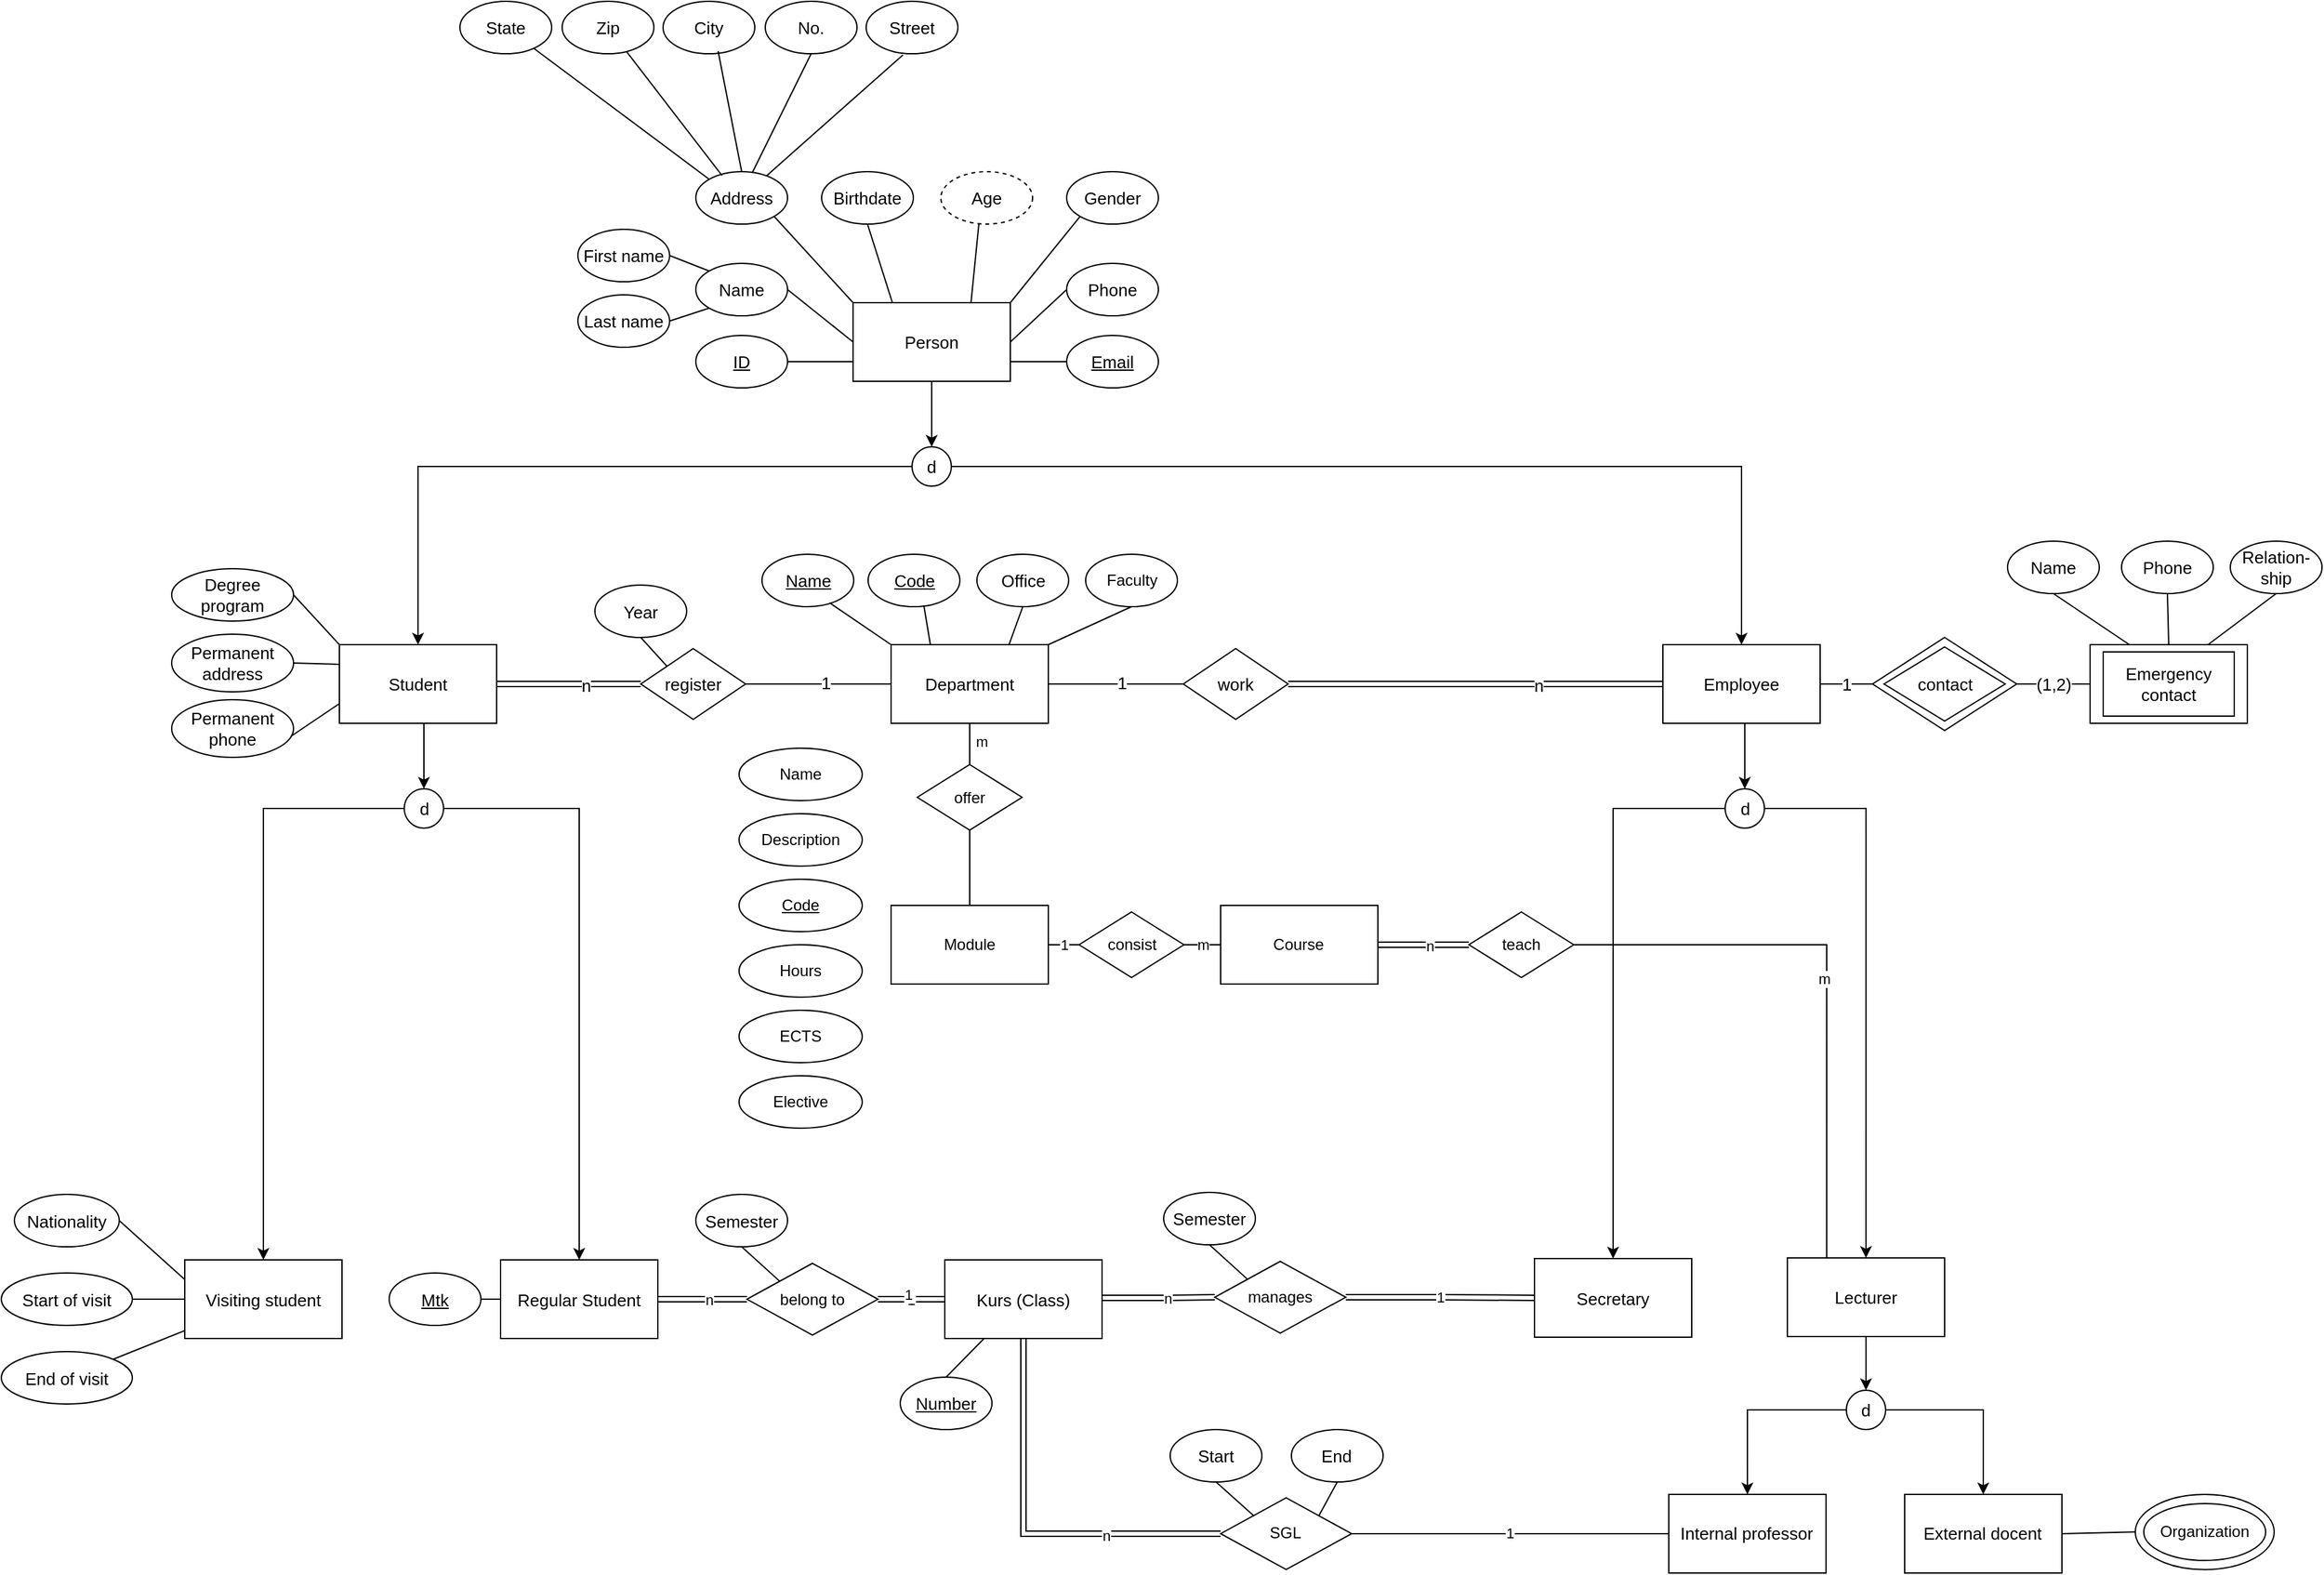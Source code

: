 <mxfile version="24.8.3">
  <diagram id="R2lEEEUBdFMjLlhIrx00" name="Page-1">
    <mxGraphModel dx="2358" dy="1926" grid="1" gridSize="10" guides="1" tooltips="1" connect="1" arrows="1" fold="1" page="1" pageScale="1" pageWidth="850" pageHeight="1100" math="0" shadow="0" extFonts="Permanent Marker^https://fonts.googleapis.com/css?family=Permanent+Marker">
      <root>
        <mxCell id="0" />
        <mxCell id="1" parent="0" />
        <mxCell id="jjBXs-sCvuQNykeA3na--121" value="n" style="edgeStyle=orthogonalEdgeStyle;shape=link;rounded=0;orthogonalLoop=1;jettySize=auto;html=1;exitX=1;exitY=0.5;exitDx=0;exitDy=0;entryX=0;entryY=0.5;entryDx=0;entryDy=0;" edge="1" parent="1" source="E9s0W05PRkl6Z1t8F-qR-1" target="jjBXs-sCvuQNykeA3na--115">
          <mxGeometry x="0.147" relative="1" as="geometry">
            <Array as="points">
              <mxPoint x="130" y="421" />
              <mxPoint x="130" y="421" />
            </Array>
            <mxPoint as="offset" />
          </mxGeometry>
        </mxCell>
        <mxCell id="E9s0W05PRkl6Z1t8F-qR-1" value="Regular Student" style="rounded=0;whiteSpace=wrap;html=1;fontSize=13;" parent="1" vertex="1">
          <mxGeometry x="-19" y="390.5" width="120" height="60" as="geometry" />
        </mxCell>
        <mxCell id="jjBXs-sCvuQNykeA3na--36" style="edgeStyle=none;rounded=0;orthogonalLoop=1;jettySize=auto;html=1;exitX=0.5;exitY=1;exitDx=0;exitDy=0;entryX=0.5;entryY=0;entryDx=0;entryDy=0;fontSize=13;" edge="1" parent="1" source="E9s0W05PRkl6Z1t8F-qR-2" target="jjBXs-sCvuQNykeA3na--35">
          <mxGeometry relative="1" as="geometry" />
        </mxCell>
        <mxCell id="E9s0W05PRkl6Z1t8F-qR-2" value="Person" style="rounded=0;whiteSpace=wrap;html=1;fontSize=13;" parent="1" vertex="1">
          <mxGeometry x="250" y="-340" width="120" height="60" as="geometry" />
        </mxCell>
        <mxCell id="E9s0W05PRkl6Z1t8F-qR-3" value="Name" style="ellipse;whiteSpace=wrap;html=1;fontSize=13;" parent="1" vertex="1">
          <mxGeometry x="130" y="-370" width="70" height="40" as="geometry" />
        </mxCell>
        <mxCell id="E9s0W05PRkl6Z1t8F-qR-4" value="&lt;u&gt;Number&lt;/u&gt;" style="ellipse;whiteSpace=wrap;html=1;fontSize=13;" parent="1" vertex="1">
          <mxGeometry x="286" y="480" width="70" height="40" as="geometry" />
        </mxCell>
        <mxCell id="E9s0W05PRkl6Z1t8F-qR-5" value="&lt;u style=&quot;font-size: 13px;&quot;&gt;Mtk&lt;/u&gt;" style="ellipse;whiteSpace=wrap;html=1;fontSize=13;" parent="1" vertex="1">
          <mxGeometry x="-104" y="400.5" width="70" height="40" as="geometry" />
        </mxCell>
        <mxCell id="E9s0W05PRkl6Z1t8F-qR-6" value="&lt;u style=&quot;font-size: 13px;&quot;&gt;ID&lt;/u&gt;" style="ellipse;whiteSpace=wrap;html=1;fontSize=13;" parent="1" vertex="1">
          <mxGeometry x="130" y="-315" width="70" height="40" as="geometry" />
        </mxCell>
        <mxCell id="E9s0W05PRkl6Z1t8F-qR-7" value="&lt;u style=&quot;font-size: 13px;&quot;&gt;Email&lt;/u&gt;" style="ellipse;whiteSpace=wrap;html=1;fontSize=13;" parent="1" vertex="1">
          <mxGeometry x="413" y="-315" width="70" height="40" as="geometry" />
        </mxCell>
        <mxCell id="E9s0W05PRkl6Z1t8F-qR-8" value="Address" style="ellipse;whiteSpace=wrap;html=1;fontSize=13;" parent="1" vertex="1">
          <mxGeometry x="130" y="-440" width="70" height="40" as="geometry" />
        </mxCell>
        <mxCell id="E9s0W05PRkl6Z1t8F-qR-9" value="Phone" style="ellipse;whiteSpace=wrap;html=1;fontSize=13;" parent="1" vertex="1">
          <mxGeometry x="413" y="-370" width="70" height="40" as="geometry" />
        </mxCell>
        <mxCell id="E9s0W05PRkl6Z1t8F-qR-10" value="Permanent address" style="ellipse;whiteSpace=wrap;html=1;fontSize=13;flipV=1;" parent="1" vertex="1">
          <mxGeometry x="-270" y="-87" width="93" height="44" as="geometry" />
        </mxCell>
        <mxCell id="E9s0W05PRkl6Z1t8F-qR-11" value="Permanent phone" style="ellipse;whiteSpace=wrap;html=1;fontSize=13;flipV=1;" parent="1" vertex="1">
          <mxGeometry x="-270" y="-37" width="93" height="44" as="geometry" />
        </mxCell>
        <mxCell id="E9s0W05PRkl6Z1t8F-qR-12" value="First name" style="ellipse;whiteSpace=wrap;html=1;fontSize=13;" parent="1" vertex="1">
          <mxGeometry x="40" y="-396" width="70" height="40" as="geometry" />
        </mxCell>
        <mxCell id="E9s0W05PRkl6Z1t8F-qR-13" value="Last name" style="ellipse;whiteSpace=wrap;html=1;fontSize=13;" parent="1" vertex="1">
          <mxGeometry x="40" y="-346" width="70" height="40" as="geometry" />
        </mxCell>
        <mxCell id="E9s0W05PRkl6Z1t8F-qR-16" value="Birthdate" style="ellipse;whiteSpace=wrap;html=1;fontSize=13;" parent="1" vertex="1">
          <mxGeometry x="226" y="-440" width="70" height="40" as="geometry" />
        </mxCell>
        <mxCell id="E9s0W05PRkl6Z1t8F-qR-17" value="Age" style="ellipse;whiteSpace=wrap;html=1;dashed=1;fontSize=13;" parent="1" vertex="1">
          <mxGeometry x="317" y="-440" width="70" height="40" as="geometry" />
        </mxCell>
        <mxCell id="E9s0W05PRkl6Z1t8F-qR-18" value="" style="endArrow=none;html=1;rounded=0;entryX=0.5;entryY=1;entryDx=0;entryDy=0;exitX=0.25;exitY=0;exitDx=0;exitDy=0;fontSize=13;" parent="1" source="E9s0W05PRkl6Z1t8F-qR-2" target="E9s0W05PRkl6Z1t8F-qR-16" edge="1">
          <mxGeometry width="50" height="50" relative="1" as="geometry">
            <mxPoint x="120" y="-310" as="sourcePoint" />
            <mxPoint x="160" y="-326" as="targetPoint" />
          </mxGeometry>
        </mxCell>
        <mxCell id="E9s0W05PRkl6Z1t8F-qR-19" value="" style="endArrow=none;html=1;rounded=0;entryX=0.414;entryY=1;entryDx=0;entryDy=0;exitX=0.75;exitY=0;exitDx=0;exitDy=0;entryPerimeter=0;fontSize=13;" parent="1" source="E9s0W05PRkl6Z1t8F-qR-2" target="E9s0W05PRkl6Z1t8F-qR-17" edge="1">
          <mxGeometry width="50" height="50" relative="1" as="geometry">
            <mxPoint x="130" y="-300" as="sourcePoint" />
            <mxPoint x="170" y="-316" as="targetPoint" />
          </mxGeometry>
        </mxCell>
        <mxCell id="E9s0W05PRkl6Z1t8F-qR-20" value="Gender" style="ellipse;whiteSpace=wrap;html=1;fontSize=13;" parent="1" vertex="1">
          <mxGeometry x="413" y="-440" width="70" height="40" as="geometry" />
        </mxCell>
        <mxCell id="E9s0W05PRkl6Z1t8F-qR-21" value="Year" style="ellipse;whiteSpace=wrap;html=1;fontSize=13;" parent="1" vertex="1">
          <mxGeometry x="53" y="-124.5" width="70" height="40" as="geometry" />
        </mxCell>
        <mxCell id="jjBXs-sCvuQNykeA3na--123" value="" style="edgeStyle=orthogonalEdgeStyle;shape=link;rounded=0;orthogonalLoop=1;jettySize=auto;html=1;" edge="1" parent="1" source="E9s0W05PRkl6Z1t8F-qR-22" target="jjBXs-sCvuQNykeA3na--115">
          <mxGeometry relative="1" as="geometry" />
        </mxCell>
        <mxCell id="jjBXs-sCvuQNykeA3na--145" style="edgeStyle=orthogonalEdgeStyle;shape=link;rounded=0;orthogonalLoop=1;jettySize=auto;html=1;exitX=0.5;exitY=1;exitDx=0;exitDy=0;entryX=0;entryY=0.5;entryDx=0;entryDy=0;" edge="1" parent="1" source="E9s0W05PRkl6Z1t8F-qR-22" target="jjBXs-sCvuQNykeA3na--144">
          <mxGeometry relative="1" as="geometry" />
        </mxCell>
        <mxCell id="jjBXs-sCvuQNykeA3na--149" value="n" style="edgeLabel;html=1;align=center;verticalAlign=middle;resizable=0;points=[];" vertex="1" connectable="0" parent="jjBXs-sCvuQNykeA3na--145">
          <mxGeometry x="0.411" y="-1" relative="1" as="geometry">
            <mxPoint as="offset" />
          </mxGeometry>
        </mxCell>
        <mxCell id="E9s0W05PRkl6Z1t8F-qR-22" value="Kurs (Class)" style="rounded=0;whiteSpace=wrap;html=1;fontSize=13;" parent="1" vertex="1">
          <mxGeometry x="320" y="390.51" width="120" height="60" as="geometry" />
        </mxCell>
        <mxCell id="jjBXs-sCvuQNykeA3na--1" value="Department" style="rounded=0;whiteSpace=wrap;html=1;fontSize=13;" vertex="1" parent="1">
          <mxGeometry x="279" y="-79" width="120" height="60" as="geometry" />
        </mxCell>
        <mxCell id="jjBXs-sCvuQNykeA3na--4" value="" style="endArrow=none;html=1;rounded=0;entryX=0.5;entryY=0;entryDx=0;entryDy=0;exitX=0.25;exitY=1;exitDx=0;exitDy=0;fontSize=13;" edge="1" parent="1" source="E9s0W05PRkl6Z1t8F-qR-22" target="E9s0W05PRkl6Z1t8F-qR-4">
          <mxGeometry width="50" height="50" relative="1" as="geometry">
            <mxPoint x="-187" y="740" as="sourcePoint" />
            <mxPoint x="-137" y="690" as="targetPoint" />
          </mxGeometry>
        </mxCell>
        <mxCell id="jjBXs-sCvuQNykeA3na--5" value="Secretary" style="rounded=0;whiteSpace=wrap;html=1;fontSize=13;" vertex="1" parent="1">
          <mxGeometry x="770" y="389.5" width="120" height="60" as="geometry" />
        </mxCell>
        <mxCell id="jjBXs-sCvuQNykeA3na--11" value="" style="endArrow=none;html=1;rounded=0;exitX=1;exitY=1;exitDx=0;exitDy=0;fontSize=13;" edge="1" parent="1" source="E9s0W05PRkl6Z1t8F-qR-8">
          <mxGeometry width="50" height="50" relative="1" as="geometry">
            <mxPoint x="240" y="-370" as="sourcePoint" />
            <mxPoint x="250" y="-340" as="targetPoint" />
          </mxGeometry>
        </mxCell>
        <mxCell id="jjBXs-sCvuQNykeA3na--13" value="" style="endArrow=none;html=1;rounded=0;exitX=1;exitY=0.5;exitDx=0;exitDy=0;entryX=0;entryY=0.5;entryDx=0;entryDy=0;fontSize=13;" edge="1" parent="1" source="E9s0W05PRkl6Z1t8F-qR-5" target="E9s0W05PRkl6Z1t8F-qR-1">
          <mxGeometry width="50" height="50" relative="1" as="geometry">
            <mxPoint x="-176" y="400" as="sourcePoint" />
            <mxPoint x="-126" y="350" as="targetPoint" />
          </mxGeometry>
        </mxCell>
        <mxCell id="jjBXs-sCvuQNykeA3na--14" value="" style="endArrow=none;html=1;rounded=0;exitX=1;exitY=0.5;exitDx=0;exitDy=0;entryX=0;entryY=0.25;entryDx=0;entryDy=0;fontSize=13;" edge="1" parent="1" source="E9s0W05PRkl6Z1t8F-qR-10" target="jjBXs-sCvuQNykeA3na--43">
          <mxGeometry width="50" height="50" relative="1" as="geometry">
            <mxPoint x="-344" y="-116.5" as="sourcePoint" />
            <mxPoint x="-117" y="-76.5" as="targetPoint" />
          </mxGeometry>
        </mxCell>
        <mxCell id="jjBXs-sCvuQNykeA3na--16" value="Street" style="ellipse;whiteSpace=wrap;html=1;fontSize=13;" vertex="1" parent="1">
          <mxGeometry x="260" y="-570" width="70" height="40" as="geometry" />
        </mxCell>
        <mxCell id="jjBXs-sCvuQNykeA3na--17" value="No." style="ellipse;whiteSpace=wrap;html=1;fontSize=13;" vertex="1" parent="1">
          <mxGeometry x="183" y="-570" width="70" height="40" as="geometry" />
        </mxCell>
        <mxCell id="jjBXs-sCvuQNykeA3na--18" value="City" style="ellipse;whiteSpace=wrap;html=1;fontSize=13;" vertex="1" parent="1">
          <mxGeometry x="105" y="-570" width="70" height="40" as="geometry" />
        </mxCell>
        <mxCell id="jjBXs-sCvuQNykeA3na--19" value="Zip" style="ellipse;whiteSpace=wrap;html=1;fontSize=13;" vertex="1" parent="1">
          <mxGeometry x="28" y="-570" width="70" height="40" as="geometry" />
        </mxCell>
        <mxCell id="jjBXs-sCvuQNykeA3na--20" value="State" style="ellipse;whiteSpace=wrap;html=1;fontSize=13;" vertex="1" parent="1">
          <mxGeometry x="-50" y="-570" width="70" height="40" as="geometry" />
        </mxCell>
        <mxCell id="jjBXs-sCvuQNykeA3na--21" value="" style="endArrow=none;html=1;rounded=0;entryX=0.4;entryY=1.025;entryDx=0;entryDy=0;entryPerimeter=0;fontSize=13;" edge="1" parent="1" source="E9s0W05PRkl6Z1t8F-qR-8" target="jjBXs-sCvuQNykeA3na--16">
          <mxGeometry width="50" height="50" relative="1" as="geometry">
            <mxPoint x="250" y="-30" as="sourcePoint" />
            <mxPoint x="300" y="-80" as="targetPoint" />
          </mxGeometry>
        </mxCell>
        <mxCell id="jjBXs-sCvuQNykeA3na--22" value="" style="endArrow=none;html=1;rounded=0;entryX=0.5;entryY=1;entryDx=0;entryDy=0;exitX=0.614;exitY=0.025;exitDx=0;exitDy=0;exitPerimeter=0;fontSize=13;" edge="1" parent="1" source="E9s0W05PRkl6Z1t8F-qR-8" target="jjBXs-sCvuQNykeA3na--17">
          <mxGeometry width="50" height="50" relative="1" as="geometry">
            <mxPoint x="150" y="-240" as="sourcePoint" />
            <mxPoint x="120" y="-240" as="targetPoint" />
          </mxGeometry>
        </mxCell>
        <mxCell id="jjBXs-sCvuQNykeA3na--23" value="" style="endArrow=none;html=1;rounded=0;exitX=0.6;exitY=0.95;exitDx=0;exitDy=0;entryX=0.5;entryY=0;entryDx=0;entryDy=0;exitPerimeter=0;fontSize=13;" edge="1" parent="1" source="jjBXs-sCvuQNykeA3na--18" target="E9s0W05PRkl6Z1t8F-qR-8">
          <mxGeometry width="50" height="50" relative="1" as="geometry">
            <mxPoint x="250" y="-30" as="sourcePoint" />
            <mxPoint x="300" y="-80" as="targetPoint" />
          </mxGeometry>
        </mxCell>
        <mxCell id="jjBXs-sCvuQNykeA3na--24" value="" style="endArrow=none;html=1;rounded=0;entryX=0.286;entryY=0.075;entryDx=0;entryDy=0;entryPerimeter=0;fontSize=13;" edge="1" parent="1" source="jjBXs-sCvuQNykeA3na--19" target="E9s0W05PRkl6Z1t8F-qR-8">
          <mxGeometry width="50" height="50" relative="1" as="geometry">
            <mxPoint x="250" y="-30" as="sourcePoint" />
            <mxPoint x="300" y="-80" as="targetPoint" />
          </mxGeometry>
        </mxCell>
        <mxCell id="jjBXs-sCvuQNykeA3na--25" value="" style="endArrow=none;html=1;rounded=0;entryX=0;entryY=0;entryDx=0;entryDy=0;fontSize=13;" edge="1" parent="1" source="jjBXs-sCvuQNykeA3na--20" target="E9s0W05PRkl6Z1t8F-qR-8">
          <mxGeometry width="50" height="50" relative="1" as="geometry">
            <mxPoint x="250" y="-30" as="sourcePoint" />
            <mxPoint x="300" y="-80" as="targetPoint" />
          </mxGeometry>
        </mxCell>
        <mxCell id="jjBXs-sCvuQNykeA3na--27" value="" style="endArrow=none;html=1;rounded=0;entryX=0;entryY=1;entryDx=0;entryDy=0;exitX=1;exitY=0;exitDx=0;exitDy=0;fontSize=13;" edge="1" parent="1" source="E9s0W05PRkl6Z1t8F-qR-2" target="E9s0W05PRkl6Z1t8F-qR-20">
          <mxGeometry width="50" height="50" relative="1" as="geometry">
            <mxPoint x="250" y="-230" as="sourcePoint" />
            <mxPoint x="300" y="-280" as="targetPoint" />
          </mxGeometry>
        </mxCell>
        <mxCell id="jjBXs-sCvuQNykeA3na--30" value="Visiting student" style="rounded=0;whiteSpace=wrap;html=1;fontSize=13;" vertex="1" parent="1">
          <mxGeometry x="-260" y="390.5" width="120" height="60" as="geometry" />
        </mxCell>
        <mxCell id="jjBXs-sCvuQNykeA3na--31" value="Nationality" style="ellipse;whiteSpace=wrap;html=1;fontSize=13;flipV=1;" vertex="1" parent="1">
          <mxGeometry x="-390" y="340.5" width="80" height="40" as="geometry" />
        </mxCell>
        <mxCell id="jjBXs-sCvuQNykeA3na--32" value="Start of visit" style="ellipse;whiteSpace=wrap;html=1;fontSize=13;flipV=1;" vertex="1" parent="1">
          <mxGeometry x="-400" y="400.5" width="100" height="40" as="geometry" />
        </mxCell>
        <mxCell id="jjBXs-sCvuQNykeA3na--33" value="End of visit" style="ellipse;whiteSpace=wrap;html=1;fontSize=13;flipV=1;" vertex="1" parent="1">
          <mxGeometry x="-400" y="460.5" width="100" height="40" as="geometry" />
        </mxCell>
        <mxCell id="jjBXs-sCvuQNykeA3na--34" style="edgeStyle=none;rounded=0;orthogonalLoop=1;jettySize=auto;html=1;exitX=1;exitY=0;exitDx=0;exitDy=0;fontSize=13;" edge="1" parent="1">
          <mxGeometry relative="1" as="geometry">
            <mxPoint x="472.749" y="-394.142" as="sourcePoint" />
            <mxPoint x="472.492" y="-394.287" as="targetPoint" />
          </mxGeometry>
        </mxCell>
        <mxCell id="jjBXs-sCvuQNykeA3na--52" style="edgeStyle=orthogonalEdgeStyle;rounded=0;orthogonalLoop=1;jettySize=auto;html=1;exitX=0;exitY=0.5;exitDx=0;exitDy=0;entryX=0.5;entryY=0;entryDx=0;entryDy=0;fontSize=13;" edge="1" parent="1" source="jjBXs-sCvuQNykeA3na--35" target="jjBXs-sCvuQNykeA3na--43">
          <mxGeometry relative="1" as="geometry" />
        </mxCell>
        <mxCell id="jjBXs-sCvuQNykeA3na--53" style="edgeStyle=orthogonalEdgeStyle;rounded=0;orthogonalLoop=1;jettySize=auto;html=1;exitX=1;exitY=0.5;exitDx=0;exitDy=0;entryX=0.5;entryY=0;entryDx=0;entryDy=0;fontSize=13;" edge="1" parent="1" source="jjBXs-sCvuQNykeA3na--35" target="jjBXs-sCvuQNykeA3na--44">
          <mxGeometry relative="1" as="geometry" />
        </mxCell>
        <mxCell id="jjBXs-sCvuQNykeA3na--35" value="d" style="ellipse;whiteSpace=wrap;html=1;aspect=fixed;fontSize=13;" vertex="1" parent="1">
          <mxGeometry x="295" y="-230" width="30" height="30" as="geometry" />
        </mxCell>
        <mxCell id="jjBXs-sCvuQNykeA3na--38" value="" style="endArrow=none;html=1;rounded=0;entryX=1;entryY=0.5;entryDx=0;entryDy=0;exitX=0;exitY=0.25;exitDx=0;exitDy=0;fontSize=13;" edge="1" parent="1" source="jjBXs-sCvuQNykeA3na--30" target="jjBXs-sCvuQNykeA3na--31">
          <mxGeometry width="50" height="50" relative="1" as="geometry">
            <mxPoint x="-250" y="410" as="sourcePoint" />
            <mxPoint x="120" y="520" as="targetPoint" />
          </mxGeometry>
        </mxCell>
        <mxCell id="jjBXs-sCvuQNykeA3na--40" value="" style="endArrow=none;html=1;rounded=0;fontSize=13;" edge="1" parent="1" source="jjBXs-sCvuQNykeA3na--33" target="jjBXs-sCvuQNykeA3na--30">
          <mxGeometry width="50" height="50" relative="1" as="geometry">
            <mxPoint x="70" y="570" as="sourcePoint" />
            <mxPoint x="120" y="520" as="targetPoint" />
          </mxGeometry>
        </mxCell>
        <mxCell id="jjBXs-sCvuQNykeA3na--41" value="Lecturer" style="rounded=0;whiteSpace=wrap;html=1;fontSize=13;" vertex="1" parent="1">
          <mxGeometry x="962.99" y="389.01" width="120" height="60" as="geometry" />
        </mxCell>
        <mxCell id="jjBXs-sCvuQNykeA3na--43" value="Student" style="rounded=0;whiteSpace=wrap;html=1;fontSize=13;" vertex="1" parent="1">
          <mxGeometry x="-142" y="-79" width="120" height="60" as="geometry" />
        </mxCell>
        <mxCell id="jjBXs-sCvuQNykeA3na--44" value="Employee" style="rounded=0;whiteSpace=wrap;html=1;fontSize=13;" vertex="1" parent="1">
          <mxGeometry x="868" y="-79" width="120" height="60" as="geometry" />
        </mxCell>
        <mxCell id="jjBXs-sCvuQNykeA3na--49" value="" style="endArrow=none;html=1;rounded=0;entryX=0;entryY=0;entryDx=0;entryDy=0;exitX=1;exitY=0.5;exitDx=0;exitDy=0;fontSize=13;" edge="1" parent="1" source="E9s0W05PRkl6Z1t8F-qR-12" target="E9s0W05PRkl6Z1t8F-qR-3">
          <mxGeometry width="50" height="50" relative="1" as="geometry">
            <mxPoint x="230" y="-130" as="sourcePoint" />
            <mxPoint x="280" y="-180" as="targetPoint" />
          </mxGeometry>
        </mxCell>
        <mxCell id="jjBXs-sCvuQNykeA3na--50" value="" style="endArrow=none;html=1;rounded=0;entryX=0;entryY=1;entryDx=0;entryDy=0;exitX=1;exitY=0.5;exitDx=0;exitDy=0;fontSize=13;" edge="1" parent="1" source="E9s0W05PRkl6Z1t8F-qR-13" target="E9s0W05PRkl6Z1t8F-qR-3">
          <mxGeometry width="50" height="50" relative="1" as="geometry">
            <mxPoint x="230" y="-130" as="sourcePoint" />
            <mxPoint x="280" y="-180" as="targetPoint" />
          </mxGeometry>
        </mxCell>
        <mxCell id="jjBXs-sCvuQNykeA3na--51" value="" style="endArrow=none;html=1;rounded=0;entryX=0;entryY=0.75;entryDx=0;entryDy=0;exitX=1;exitY=0.5;exitDx=0;exitDy=0;fontSize=13;" edge="1" parent="1" source="E9s0W05PRkl6Z1t8F-qR-6" target="E9s0W05PRkl6Z1t8F-qR-2">
          <mxGeometry width="50" height="50" relative="1" as="geometry">
            <mxPoint x="230" y="-130" as="sourcePoint" />
            <mxPoint x="280" y="-180" as="targetPoint" />
          </mxGeometry>
        </mxCell>
        <mxCell id="jjBXs-sCvuQNykeA3na--56" value="" style="group;fontSize=13;" vertex="1" connectable="0" parent="1">
          <mxGeometry x="1194" y="-79" width="120" height="60" as="geometry" />
        </mxCell>
        <mxCell id="jjBXs-sCvuQNykeA3na--55" value="" style="rounded=0;whiteSpace=wrap;html=1;fontSize=13;" vertex="1" parent="jjBXs-sCvuQNykeA3na--56">
          <mxGeometry width="120" height="60" as="geometry" />
        </mxCell>
        <mxCell id="jjBXs-sCvuQNykeA3na--54" value="Emergency contact" style="rounded=0;whiteSpace=wrap;html=1;shadow=0;perimeterSpacing=15;strokeWidth=1;fontSize=13;" vertex="1" parent="jjBXs-sCvuQNykeA3na--56">
          <mxGeometry x="10" y="5.5" width="100" height="49" as="geometry" />
        </mxCell>
        <mxCell id="jjBXs-sCvuQNykeA3na--60" value="" style="group;fontSize=13;" vertex="1" connectable="0" parent="1">
          <mxGeometry x="1028" y="-84.5" width="110" height="71" as="geometry" />
        </mxCell>
        <mxCell id="jjBXs-sCvuQNykeA3na--57" value="" style="rhombus;whiteSpace=wrap;html=1;fontSize=13;" vertex="1" parent="jjBXs-sCvuQNykeA3na--60">
          <mxGeometry width="110" height="71" as="geometry" />
        </mxCell>
        <mxCell id="jjBXs-sCvuQNykeA3na--58" value="contact" style="rhombus;whiteSpace=wrap;html=1;fontSize=13;" vertex="1" parent="jjBXs-sCvuQNykeA3na--60">
          <mxGeometry x="8.75" y="7.25" width="92.5" height="56.5" as="geometry" />
        </mxCell>
        <mxCell id="jjBXs-sCvuQNykeA3na--61" value="1" style="endArrow=none;html=1;rounded=0;entryX=1;entryY=0.5;entryDx=0;entryDy=0;exitX=0;exitY=0.5;exitDx=0;exitDy=0;fontSize=13;" edge="1" parent="1" source="jjBXs-sCvuQNykeA3na--57" target="jjBXs-sCvuQNykeA3na--44">
          <mxGeometry width="50" height="50" relative="1" as="geometry">
            <mxPoint x="698" y="202" as="sourcePoint" />
            <mxPoint x="748" y="152" as="targetPoint" />
            <Array as="points" />
          </mxGeometry>
        </mxCell>
        <mxCell id="jjBXs-sCvuQNykeA3na--63" value="(1,2)" style="endArrow=none;html=1;rounded=0;entryX=0;entryY=0.5;entryDx=0;entryDy=0;fontSize=13;exitX=1;exitY=0.5;exitDx=0;exitDy=0;" edge="1" parent="1" source="jjBXs-sCvuQNykeA3na--57" target="jjBXs-sCvuQNykeA3na--55">
          <mxGeometry width="50" height="50" relative="1" as="geometry">
            <mxPoint x="1158" y="-48" as="sourcePoint" />
            <mxPoint x="764" y="152" as="targetPoint" />
            <Array as="points" />
            <mxPoint as="offset" />
          </mxGeometry>
        </mxCell>
        <mxCell id="jjBXs-sCvuQNykeA3na--64" value="" style="endArrow=none;html=1;rounded=0;entryX=0;entryY=0.5;entryDx=0;entryDy=0;exitX=1;exitY=0.75;exitDx=0;exitDy=0;fontSize=13;" edge="1" parent="1" source="E9s0W05PRkl6Z1t8F-qR-2" target="E9s0W05PRkl6Z1t8F-qR-7">
          <mxGeometry width="50" height="50" relative="1" as="geometry">
            <mxPoint x="340" y="-60" as="sourcePoint" />
            <mxPoint x="390" y="-110" as="targetPoint" />
          </mxGeometry>
        </mxCell>
        <mxCell id="jjBXs-sCvuQNykeA3na--66" value="" style="endArrow=none;html=1;rounded=0;entryX=0;entryY=0.5;entryDx=0;entryDy=0;exitX=1;exitY=0.5;exitDx=0;exitDy=0;fontSize=13;" edge="1" parent="1" source="E9s0W05PRkl6Z1t8F-qR-2" target="E9s0W05PRkl6Z1t8F-qR-9">
          <mxGeometry width="50" height="50" relative="1" as="geometry">
            <mxPoint x="340" y="-60" as="sourcePoint" />
            <mxPoint x="390" y="-110" as="targetPoint" />
          </mxGeometry>
        </mxCell>
        <mxCell id="jjBXs-sCvuQNykeA3na--67" value="" style="endArrow=none;html=1;rounded=0;entryX=1;entryY=0.5;entryDx=0;entryDy=0;exitX=0;exitY=0.5;exitDx=0;exitDy=0;fontSize=13;" edge="1" parent="1" source="E9s0W05PRkl6Z1t8F-qR-2" target="E9s0W05PRkl6Z1t8F-qR-3">
          <mxGeometry width="50" height="50" relative="1" as="geometry">
            <mxPoint x="340" y="-60" as="sourcePoint" />
            <mxPoint x="390" y="-110" as="targetPoint" />
          </mxGeometry>
        </mxCell>
        <mxCell id="jjBXs-sCvuQNykeA3na--68" value="Name" style="ellipse;whiteSpace=wrap;html=1;fontSize=13;" vertex="1" parent="1">
          <mxGeometry x="1131" y="-158" width="70" height="40" as="geometry" />
        </mxCell>
        <mxCell id="jjBXs-sCvuQNykeA3na--69" value="Phone" style="ellipse;whiteSpace=wrap;html=1;fontSize=13;" vertex="1" parent="1">
          <mxGeometry x="1218" y="-158" width="70" height="40" as="geometry" />
        </mxCell>
        <mxCell id="jjBXs-sCvuQNykeA3na--70" value="Relation-ship" style="ellipse;whiteSpace=wrap;html=1;fontSize=13;" vertex="1" parent="1">
          <mxGeometry x="1301" y="-158" width="70" height="40" as="geometry" />
        </mxCell>
        <mxCell id="jjBXs-sCvuQNykeA3na--71" value="" style="endArrow=none;html=1;rounded=0;entryX=0.5;entryY=1;entryDx=0;entryDy=0;exitX=0.25;exitY=0;exitDx=0;exitDy=0;fontSize=13;" edge="1" parent="1" source="jjBXs-sCvuQNykeA3na--55" target="jjBXs-sCvuQNykeA3na--68">
          <mxGeometry width="50" height="50" relative="1" as="geometry">
            <mxPoint x="854" y="52" as="sourcePoint" />
            <mxPoint x="904" y="2" as="targetPoint" />
          </mxGeometry>
        </mxCell>
        <mxCell id="jjBXs-sCvuQNykeA3na--72" value="" style="endArrow=none;html=1;rounded=0;entryX=0.5;entryY=1;entryDx=0;entryDy=0;exitX=0.5;exitY=0;exitDx=0;exitDy=0;fontSize=13;" edge="1" parent="1" source="jjBXs-sCvuQNykeA3na--55" target="jjBXs-sCvuQNykeA3na--69">
          <mxGeometry width="50" height="50" relative="1" as="geometry">
            <mxPoint x="854" y="52" as="sourcePoint" />
            <mxPoint x="904" y="2" as="targetPoint" />
          </mxGeometry>
        </mxCell>
        <mxCell id="jjBXs-sCvuQNykeA3na--73" value="" style="endArrow=none;html=1;rounded=0;entryX=0.5;entryY=1;entryDx=0;entryDy=0;exitX=0.75;exitY=0;exitDx=0;exitDy=0;fontSize=13;" edge="1" parent="1" source="jjBXs-sCvuQNykeA3na--55" target="jjBXs-sCvuQNykeA3na--70">
          <mxGeometry width="50" height="50" relative="1" as="geometry">
            <mxPoint x="854" y="52" as="sourcePoint" />
            <mxPoint x="904" y="2" as="targetPoint" />
          </mxGeometry>
        </mxCell>
        <mxCell id="jjBXs-sCvuQNykeA3na--74" style="edgeStyle=none;rounded=0;orthogonalLoop=1;jettySize=auto;html=1;exitX=0.5;exitY=1;exitDx=0;exitDy=0;entryX=0.5;entryY=0;entryDx=0;entryDy=0;fontSize=13;" edge="1" parent="1" target="jjBXs-sCvuQNykeA3na--77">
          <mxGeometry relative="1" as="geometry">
            <mxPoint x="-77.5" y="-19" as="sourcePoint" />
          </mxGeometry>
        </mxCell>
        <mxCell id="jjBXs-sCvuQNykeA3na--75" style="edgeStyle=orthogonalEdgeStyle;rounded=0;orthogonalLoop=1;jettySize=auto;html=1;exitX=0;exitY=0.5;exitDx=0;exitDy=0;entryX=0.5;entryY=0;entryDx=0;entryDy=0;fontSize=13;" edge="1" parent="1" source="jjBXs-sCvuQNykeA3na--77" target="jjBXs-sCvuQNykeA3na--30">
          <mxGeometry relative="1" as="geometry">
            <mxPoint x="-337.5" y="388" as="targetPoint" />
          </mxGeometry>
        </mxCell>
        <mxCell id="jjBXs-sCvuQNykeA3na--78" style="edgeStyle=orthogonalEdgeStyle;rounded=0;orthogonalLoop=1;jettySize=auto;html=1;exitX=1;exitY=0.5;exitDx=0;exitDy=0;entryX=0.5;entryY=0;entryDx=0;entryDy=0;fontSize=13;" edge="1" parent="1" source="jjBXs-sCvuQNykeA3na--77" target="E9s0W05PRkl6Z1t8F-qR-1">
          <mxGeometry relative="1" as="geometry" />
        </mxCell>
        <mxCell id="jjBXs-sCvuQNykeA3na--77" value="d" style="ellipse;whiteSpace=wrap;html=1;aspect=fixed;fontSize=13;" vertex="1" parent="1">
          <mxGeometry x="-92.5" y="31" width="30" height="30" as="geometry" />
        </mxCell>
        <mxCell id="jjBXs-sCvuQNykeA3na--79" value="Degree program" style="ellipse;whiteSpace=wrap;html=1;fontSize=13;flipV=1;" vertex="1" parent="1">
          <mxGeometry x="-270" y="-137" width="93" height="40" as="geometry" />
        </mxCell>
        <mxCell id="jjBXs-sCvuQNykeA3na--80" value="" style="endArrow=none;html=1;rounded=0;entryX=1;entryY=0.5;entryDx=0;entryDy=0;exitX=0;exitY=0;exitDx=0;exitDy=0;fontSize=13;" edge="1" parent="1" source="jjBXs-sCvuQNykeA3na--43" target="jjBXs-sCvuQNykeA3na--79">
          <mxGeometry width="50" height="50" relative="1" as="geometry">
            <mxPoint x="208" y="-18" as="sourcePoint" />
            <mxPoint x="258" y="-68" as="targetPoint" />
          </mxGeometry>
        </mxCell>
        <mxCell id="jjBXs-sCvuQNykeA3na--81" value="register" style="rhombus;whiteSpace=wrap;html=1;fontSize=13;" vertex="1" parent="1">
          <mxGeometry x="88" y="-76" width="80" height="54" as="geometry" />
        </mxCell>
        <mxCell id="jjBXs-sCvuQNykeA3na--82" value="" style="endArrow=none;html=1;rounded=0;exitX=1;exitY=0.5;exitDx=0;exitDy=0;entryX=0;entryY=0.5;entryDx=0;entryDy=0;fontSize=13;shape=link;" edge="1" parent="1" source="jjBXs-sCvuQNykeA3na--43" target="jjBXs-sCvuQNykeA3na--81">
          <mxGeometry width="50" height="50" relative="1" as="geometry">
            <mxPoint x="380" y="-18" as="sourcePoint" />
            <mxPoint x="430" y="-68" as="targetPoint" />
          </mxGeometry>
        </mxCell>
        <mxCell id="jjBXs-sCvuQNykeA3na--84" value="n" style="edgeLabel;html=1;align=center;verticalAlign=middle;resizable=0;points=[];fontSize=13;" vertex="1" connectable="0" parent="jjBXs-sCvuQNykeA3na--82">
          <mxGeometry x="0.4" y="-1" relative="1" as="geometry">
            <mxPoint x="-9" as="offset" />
          </mxGeometry>
        </mxCell>
        <mxCell id="jjBXs-sCvuQNykeA3na--86" value="" style="endArrow=none;html=1;rounded=0;exitX=0.978;exitY=0.364;exitDx=0;exitDy=0;exitPerimeter=0;entryX=0;entryY=0.75;entryDx=0;entryDy=0;" edge="1" parent="1" source="E9s0W05PRkl6Z1t8F-qR-11" target="jjBXs-sCvuQNykeA3na--43">
          <mxGeometry width="50" height="50" relative="1" as="geometry">
            <mxPoint x="170" y="-178" as="sourcePoint" />
            <mxPoint x="220" y="-228" as="targetPoint" />
          </mxGeometry>
        </mxCell>
        <mxCell id="jjBXs-sCvuQNykeA3na--87" value="" style="endArrow=none;html=1;rounded=0;exitX=0.5;exitY=1;exitDx=0;exitDy=0;entryX=0;entryY=0;entryDx=0;entryDy=0;" edge="1" parent="1" source="E9s0W05PRkl6Z1t8F-qR-21" target="jjBXs-sCvuQNykeA3na--81">
          <mxGeometry relative="1" as="geometry">
            <mxPoint x="130" y="102" as="sourcePoint" />
            <mxPoint x="290" y="102" as="targetPoint" />
          </mxGeometry>
        </mxCell>
        <mxCell id="jjBXs-sCvuQNykeA3na--88" value="work" style="rhombus;whiteSpace=wrap;html=1;fontSize=13;" vertex="1" parent="1">
          <mxGeometry x="502" y="-76" width="80" height="54" as="geometry" />
        </mxCell>
        <mxCell id="jjBXs-sCvuQNykeA3na--90" value="" style="endArrow=none;html=1;rounded=0;exitX=1;exitY=0.5;exitDx=0;exitDy=0;entryX=0;entryY=0.5;entryDx=0;entryDy=0;fontSize=13;shape=link;" edge="1" parent="1" source="jjBXs-sCvuQNykeA3na--88" target="jjBXs-sCvuQNykeA3na--44">
          <mxGeometry width="50" height="50" relative="1" as="geometry">
            <mxPoint x="-12" y="-39" as="sourcePoint" />
            <mxPoint x="58" y="-39" as="targetPoint" />
          </mxGeometry>
        </mxCell>
        <mxCell id="jjBXs-sCvuQNykeA3na--91" value="n" style="edgeLabel;html=1;align=center;verticalAlign=middle;resizable=0;points=[];fontSize=13;" vertex="1" connectable="0" parent="jjBXs-sCvuQNykeA3na--90">
          <mxGeometry x="0.4" y="-1" relative="1" as="geometry">
            <mxPoint x="-9" as="offset" />
          </mxGeometry>
        </mxCell>
        <mxCell id="jjBXs-sCvuQNykeA3na--92" value="" style="endArrow=none;html=1;rounded=0;exitX=1;exitY=0.5;exitDx=0;exitDy=0;" edge="1" parent="1" source="jjBXs-sCvuQNykeA3na--81" target="jjBXs-sCvuQNykeA3na--1">
          <mxGeometry width="50" height="50" relative="1" as="geometry">
            <mxPoint x="300" y="42" as="sourcePoint" />
            <mxPoint x="350" y="-8" as="targetPoint" />
          </mxGeometry>
        </mxCell>
        <mxCell id="jjBXs-sCvuQNykeA3na--93" value="1" style="edgeLabel;html=1;align=center;verticalAlign=middle;resizable=0;points=[];fontSize=13;" vertex="1" connectable="0" parent="jjBXs-sCvuQNykeA3na--92">
          <mxGeometry x="0.306" y="1" relative="1" as="geometry">
            <mxPoint x="-12" as="offset" />
          </mxGeometry>
        </mxCell>
        <mxCell id="jjBXs-sCvuQNykeA3na--94" value="" style="endArrow=none;html=1;rounded=0;exitX=1;exitY=0.5;exitDx=0;exitDy=0;" edge="1" parent="1" source="jjBXs-sCvuQNykeA3na--1" target="jjBXs-sCvuQNykeA3na--88">
          <mxGeometry width="50" height="50" relative="1" as="geometry">
            <mxPoint x="138" y="-39" as="sourcePoint" />
            <mxPoint x="210" y="-39" as="targetPoint" />
          </mxGeometry>
        </mxCell>
        <mxCell id="jjBXs-sCvuQNykeA3na--95" value="1" style="edgeLabel;html=1;align=center;verticalAlign=middle;resizable=0;points=[];fontSize=13;" vertex="1" connectable="0" parent="jjBXs-sCvuQNykeA3na--94">
          <mxGeometry x="0.306" y="1" relative="1" as="geometry">
            <mxPoint x="-12" as="offset" />
          </mxGeometry>
        </mxCell>
        <mxCell id="jjBXs-sCvuQNykeA3na--99" value="" style="endArrow=none;html=1;rounded=0;entryX=0;entryY=0.5;entryDx=0;entryDy=0;exitX=1;exitY=0.5;exitDx=0;exitDy=0;" edge="1" parent="1" source="jjBXs-sCvuQNykeA3na--32" target="jjBXs-sCvuQNykeA3na--30">
          <mxGeometry width="50" height="50" relative="1" as="geometry">
            <mxPoint x="-350" y="500" as="sourcePoint" />
            <mxPoint x="-300" y="450" as="targetPoint" />
          </mxGeometry>
        </mxCell>
        <mxCell id="jjBXs-sCvuQNykeA3na--100" style="edgeStyle=none;rounded=0;orthogonalLoop=1;jettySize=auto;html=1;exitX=0.5;exitY=1;exitDx=0;exitDy=0;entryX=0.5;entryY=0;entryDx=0;entryDy=0;fontSize=13;" edge="1" parent="1" target="jjBXs-sCvuQNykeA3na--103">
          <mxGeometry relative="1" as="geometry">
            <mxPoint x="930.5" y="-19" as="sourcePoint" />
          </mxGeometry>
        </mxCell>
        <mxCell id="jjBXs-sCvuQNykeA3na--101" style="edgeStyle=orthogonalEdgeStyle;rounded=0;orthogonalLoop=1;jettySize=auto;html=1;exitX=0;exitY=0.5;exitDx=0;exitDy=0;entryX=0.5;entryY=0;entryDx=0;entryDy=0;fontSize=13;" edge="1" parent="1" source="jjBXs-sCvuQNykeA3na--103" target="jjBXs-sCvuQNykeA3na--5">
          <mxGeometry relative="1" as="geometry">
            <mxPoint x="808" y="391" as="targetPoint" />
          </mxGeometry>
        </mxCell>
        <mxCell id="jjBXs-sCvuQNykeA3na--157" style="edgeStyle=orthogonalEdgeStyle;rounded=0;orthogonalLoop=1;jettySize=auto;html=1;exitX=1;exitY=0.5;exitDx=0;exitDy=0;entryX=0.5;entryY=0;entryDx=0;entryDy=0;" edge="1" parent="1" source="jjBXs-sCvuQNykeA3na--103" target="jjBXs-sCvuQNykeA3na--41">
          <mxGeometry relative="1" as="geometry" />
        </mxCell>
        <mxCell id="jjBXs-sCvuQNykeA3na--103" value="d" style="ellipse;whiteSpace=wrap;html=1;aspect=fixed;fontSize=13;" vertex="1" parent="1">
          <mxGeometry x="915.5" y="31" width="30" height="30" as="geometry" />
        </mxCell>
        <mxCell id="jjBXs-sCvuQNykeA3na--104" value="Internal professor" style="rounded=0;whiteSpace=wrap;html=1;fontSize=13;" vertex="1" parent="1">
          <mxGeometry x="872.49" y="569.49" width="120" height="60" as="geometry" />
        </mxCell>
        <mxCell id="jjBXs-sCvuQNykeA3na--105" value="&lt;u&gt;Name&lt;/u&gt;" style="ellipse;whiteSpace=wrap;html=1;fontSize=13;" vertex="1" parent="1">
          <mxGeometry x="180.5" y="-148" width="70" height="40" as="geometry" />
        </mxCell>
        <mxCell id="jjBXs-sCvuQNykeA3na--106" value="&lt;u&gt;Code&lt;/u&gt;" style="ellipse;whiteSpace=wrap;html=1;fontSize=13;" vertex="1" parent="1">
          <mxGeometry x="261.5" y="-148" width="70" height="40" as="geometry" />
        </mxCell>
        <mxCell id="jjBXs-sCvuQNykeA3na--107" value="Office" style="ellipse;whiteSpace=wrap;html=1;fontSize=13;" vertex="1" parent="1">
          <mxGeometry x="344.5" y="-148" width="70" height="40" as="geometry" />
        </mxCell>
        <mxCell id="jjBXs-sCvuQNykeA3na--109" value="Faculty" style="ellipse;whiteSpace=wrap;html=1;" vertex="1" parent="1">
          <mxGeometry x="427.5" y="-148" width="70" height="40" as="geometry" />
        </mxCell>
        <mxCell id="jjBXs-sCvuQNykeA3na--110" value="" style="endArrow=none;html=1;rounded=0;entryX=0.736;entryY=0.925;entryDx=0;entryDy=0;entryPerimeter=0;exitX=0;exitY=0;exitDx=0;exitDy=0;" edge="1" parent="1" source="jjBXs-sCvuQNykeA3na--1" target="jjBXs-sCvuQNykeA3na--105">
          <mxGeometry width="50" height="50" relative="1" as="geometry">
            <mxPoint x="520" y="-58" as="sourcePoint" />
            <mxPoint x="570" y="-108" as="targetPoint" />
          </mxGeometry>
        </mxCell>
        <mxCell id="jjBXs-sCvuQNykeA3na--111" value="" style="endArrow=none;html=1;rounded=0;entryX=0.607;entryY=0.975;entryDx=0;entryDy=0;entryPerimeter=0;exitX=0.25;exitY=0;exitDx=0;exitDy=0;" edge="1" parent="1" source="jjBXs-sCvuQNykeA3na--1" target="jjBXs-sCvuQNykeA3na--106">
          <mxGeometry width="50" height="50" relative="1" as="geometry">
            <mxPoint x="520" y="-58" as="sourcePoint" />
            <mxPoint x="570" y="-108" as="targetPoint" />
          </mxGeometry>
        </mxCell>
        <mxCell id="jjBXs-sCvuQNykeA3na--112" value="" style="endArrow=none;html=1;rounded=0;entryX=0.5;entryY=1;entryDx=0;entryDy=0;exitX=0.75;exitY=0;exitDx=0;exitDy=0;" edge="1" parent="1" source="jjBXs-sCvuQNykeA3na--1" target="jjBXs-sCvuQNykeA3na--107">
          <mxGeometry width="50" height="50" relative="1" as="geometry">
            <mxPoint x="520" y="-58" as="sourcePoint" />
            <mxPoint x="570" y="-108" as="targetPoint" />
          </mxGeometry>
        </mxCell>
        <mxCell id="jjBXs-sCvuQNykeA3na--113" value="" style="endArrow=none;html=1;rounded=0;entryX=0.5;entryY=1;entryDx=0;entryDy=0;exitX=1;exitY=0;exitDx=0;exitDy=0;" edge="1" parent="1" source="jjBXs-sCvuQNykeA3na--1" target="jjBXs-sCvuQNykeA3na--109">
          <mxGeometry width="50" height="50" relative="1" as="geometry">
            <mxPoint x="520" y="-58" as="sourcePoint" />
            <mxPoint x="570" y="-108" as="targetPoint" />
          </mxGeometry>
        </mxCell>
        <mxCell id="jjBXs-sCvuQNykeA3na--114" value="Semester" style="ellipse;whiteSpace=wrap;html=1;fontSize=13;" vertex="1" parent="1">
          <mxGeometry x="130" y="340.5" width="70" height="40" as="geometry" />
        </mxCell>
        <mxCell id="jjBXs-sCvuQNykeA3na--139" value="" style="edgeStyle=orthogonalEdgeStyle;shape=link;rounded=0;orthogonalLoop=1;jettySize=auto;html=1;" edge="1" parent="1" source="jjBXs-sCvuQNykeA3na--115" target="E9s0W05PRkl6Z1t8F-qR-22">
          <mxGeometry relative="1" as="geometry" />
        </mxCell>
        <mxCell id="jjBXs-sCvuQNykeA3na--115" value="belong to" style="rhombus;whiteSpace=wrap;html=1;" vertex="1" parent="1">
          <mxGeometry x="169" y="393.13" width="100" height="54.75" as="geometry" />
        </mxCell>
        <mxCell id="jjBXs-sCvuQNykeA3na--122" value="1" style="edgeStyle=orthogonalEdgeStyle;shape=link;rounded=0;orthogonalLoop=1;jettySize=auto;html=1;exitX=1;exitY=0.5;exitDx=0;exitDy=0;entryX=0;entryY=0.5;entryDx=0;entryDy=0;" edge="1" parent="1" source="jjBXs-sCvuQNykeA3na--115" target="E9s0W05PRkl6Z1t8F-qR-22">
          <mxGeometry relative="1" as="geometry">
            <mxPoint x="111" y="431" as="sourcePoint" />
            <mxPoint x="179" y="431" as="targetPoint" />
            <Array as="points">
              <mxPoint x="300" y="421" />
              <mxPoint x="300" y="421" />
            </Array>
          </mxGeometry>
        </mxCell>
        <mxCell id="jjBXs-sCvuQNykeA3na--124" value="1" style="edgeLabel;html=1;align=center;verticalAlign=middle;resizable=0;points=[];" vertex="1" connectable="0" parent="jjBXs-sCvuQNykeA3na--122">
          <mxGeometry x="-0.098" y="4" relative="1" as="geometry">
            <mxPoint as="offset" />
          </mxGeometry>
        </mxCell>
        <mxCell id="jjBXs-sCvuQNykeA3na--125" value="" style="endArrow=none;html=1;rounded=0;entryX=0;entryY=0;entryDx=0;entryDy=0;exitX=0.5;exitY=1;exitDx=0;exitDy=0;" edge="1" parent="1" source="jjBXs-sCvuQNykeA3na--114" target="jjBXs-sCvuQNykeA3na--115">
          <mxGeometry width="50" height="50" relative="1" as="geometry">
            <mxPoint x="310" y="390" as="sourcePoint" />
            <mxPoint x="360" y="340" as="targetPoint" />
          </mxGeometry>
        </mxCell>
        <mxCell id="jjBXs-sCvuQNykeA3na--126" value="External docent" style="rounded=0;whiteSpace=wrap;html=1;fontSize=13;" vertex="1" parent="1">
          <mxGeometry x="1052.49" y="569.49" width="120" height="60" as="geometry" />
        </mxCell>
        <mxCell id="jjBXs-sCvuQNykeA3na--127" style="edgeStyle=none;rounded=0;orthogonalLoop=1;jettySize=auto;html=1;exitX=0.5;exitY=1;exitDx=0;exitDy=0;entryX=0.5;entryY=0;entryDx=0;entryDy=0;fontSize=13;" edge="1" parent="1" target="jjBXs-sCvuQNykeA3na--130" source="jjBXs-sCvuQNykeA3na--41">
          <mxGeometry relative="1" as="geometry">
            <mxPoint x="1018.5" y="450.51" as="sourcePoint" />
          </mxGeometry>
        </mxCell>
        <mxCell id="jjBXs-sCvuQNykeA3na--128" style="edgeStyle=orthogonalEdgeStyle;rounded=0;orthogonalLoop=1;jettySize=auto;html=1;exitX=0;exitY=0.5;exitDx=0;exitDy=0;entryX=0.5;entryY=0;entryDx=0;entryDy=0;fontSize=13;" edge="1" parent="1" source="jjBXs-sCvuQNykeA3na--130" target="jjBXs-sCvuQNykeA3na--104">
          <mxGeometry relative="1" as="geometry">
            <mxPoint x="932.49" y="572" as="targetPoint" />
          </mxGeometry>
        </mxCell>
        <mxCell id="jjBXs-sCvuQNykeA3na--129" style="edgeStyle=orthogonalEdgeStyle;rounded=0;orthogonalLoop=1;jettySize=auto;html=1;exitX=1;exitY=0.5;exitDx=0;exitDy=0;fontSize=13;entryX=0.5;entryY=0;entryDx=0;entryDy=0;" edge="1" parent="1" source="jjBXs-sCvuQNykeA3na--130" target="jjBXs-sCvuQNykeA3na--126">
          <mxGeometry relative="1" as="geometry">
            <mxPoint x="1113.49" y="572.49" as="targetPoint" />
            <Array as="points">
              <mxPoint x="1112.49" y="505.49" />
            </Array>
          </mxGeometry>
        </mxCell>
        <mxCell id="jjBXs-sCvuQNykeA3na--130" value="d" style="ellipse;whiteSpace=wrap;html=1;aspect=fixed;fontSize=13;" vertex="1" parent="1">
          <mxGeometry x="1007.99" y="490" width="30" height="30" as="geometry" />
        </mxCell>
        <mxCell id="jjBXs-sCvuQNykeA3na--132" value="n" style="edgeStyle=orthogonalEdgeStyle;shape=link;rounded=0;orthogonalLoop=1;jettySize=auto;html=1;exitX=1;exitY=0.5;exitDx=0;exitDy=0;entryX=0;entryY=0.5;entryDx=0;entryDy=0;" edge="1" parent="1" target="jjBXs-sCvuQNykeA3na--135">
          <mxGeometry x="0.147" relative="1" as="geometry">
            <mxPoint x="440" y="419.5" as="sourcePoint" />
            <Array as="points">
              <mxPoint x="490" y="419" />
              <mxPoint x="490" y="419" />
            </Array>
            <mxPoint as="offset" />
          </mxGeometry>
        </mxCell>
        <mxCell id="jjBXs-sCvuQNykeA3na--134" value="Semester" style="ellipse;whiteSpace=wrap;html=1;fontSize=13;" vertex="1" parent="1">
          <mxGeometry x="487" y="339" width="70" height="40" as="geometry" />
        </mxCell>
        <mxCell id="jjBXs-sCvuQNykeA3na--142" style="edgeStyle=orthogonalEdgeStyle;shape=link;rounded=0;orthogonalLoop=1;jettySize=auto;html=1;exitX=1;exitY=0.5;exitDx=0;exitDy=0;entryX=0;entryY=0.5;entryDx=0;entryDy=0;" edge="1" parent="1" source="jjBXs-sCvuQNykeA3na--135" target="jjBXs-sCvuQNykeA3na--5">
          <mxGeometry relative="1" as="geometry" />
        </mxCell>
        <mxCell id="jjBXs-sCvuQNykeA3na--143" value="1" style="edgeLabel;html=1;align=center;verticalAlign=middle;resizable=0;points=[];" vertex="1" connectable="0" parent="jjBXs-sCvuQNykeA3na--142">
          <mxGeometry x="-0.01" relative="1" as="geometry">
            <mxPoint as="offset" />
          </mxGeometry>
        </mxCell>
        <mxCell id="jjBXs-sCvuQNykeA3na--135" value="manages" style="rhombus;whiteSpace=wrap;html=1;" vertex="1" parent="1">
          <mxGeometry x="526" y="391.63" width="100" height="54.75" as="geometry" />
        </mxCell>
        <mxCell id="jjBXs-sCvuQNykeA3na--138" value="" style="endArrow=none;html=1;rounded=0;entryX=0;entryY=0;entryDx=0;entryDy=0;exitX=0.5;exitY=1;exitDx=0;exitDy=0;" edge="1" parent="1" source="jjBXs-sCvuQNykeA3na--134" target="jjBXs-sCvuQNykeA3na--135">
          <mxGeometry width="50" height="50" relative="1" as="geometry">
            <mxPoint x="667" y="388.5" as="sourcePoint" />
            <mxPoint x="717" y="338.5" as="targetPoint" />
          </mxGeometry>
        </mxCell>
        <mxCell id="jjBXs-sCvuQNykeA3na--144" value="SGL" style="rhombus;whiteSpace=wrap;html=1;" vertex="1" parent="1">
          <mxGeometry x="530.49" y="572.11" width="100" height="54.75" as="geometry" />
        </mxCell>
        <mxCell id="jjBXs-sCvuQNykeA3na--146" value="1" style="endArrow=none;html=1;rounded=0;entryX=0;entryY=0.5;entryDx=0;entryDy=0;exitX=1;exitY=0.5;exitDx=0;exitDy=0;" edge="1" parent="1" source="jjBXs-sCvuQNykeA3na--144" target="jjBXs-sCvuQNykeA3na--104">
          <mxGeometry width="50" height="50" relative="1" as="geometry">
            <mxPoint x="574.49" y="429.49" as="sourcePoint" />
            <mxPoint x="624.49" y="379.49" as="targetPoint" />
            <Array as="points" />
          </mxGeometry>
        </mxCell>
        <mxCell id="jjBXs-sCvuQNykeA3na--147" value="Start" style="ellipse;whiteSpace=wrap;html=1;fontSize=13;" vertex="1" parent="1">
          <mxGeometry x="491.99" y="520" width="70" height="40" as="geometry" />
        </mxCell>
        <mxCell id="jjBXs-sCvuQNykeA3na--148" value="" style="endArrow=none;html=1;rounded=0;entryX=0;entryY=0;entryDx=0;entryDy=0;exitX=0.5;exitY=1;exitDx=0;exitDy=0;" edge="1" parent="1" source="jjBXs-sCvuQNykeA3na--147">
          <mxGeometry width="50" height="50" relative="1" as="geometry">
            <mxPoint x="671.99" y="569.5" as="sourcePoint" />
            <mxPoint x="555.99" y="586" as="targetPoint" />
          </mxGeometry>
        </mxCell>
        <mxCell id="jjBXs-sCvuQNykeA3na--150" value="End" style="ellipse;whiteSpace=wrap;html=1;fontSize=13;" vertex="1" parent="1">
          <mxGeometry x="584.49" y="520" width="70" height="40" as="geometry" />
        </mxCell>
        <mxCell id="jjBXs-sCvuQNykeA3na--151" value="" style="endArrow=none;html=1;rounded=0;entryX=1;entryY=0;entryDx=0;entryDy=0;exitX=0.5;exitY=1;exitDx=0;exitDy=0;" edge="1" parent="1" source="jjBXs-sCvuQNykeA3na--150" target="jjBXs-sCvuQNykeA3na--144">
          <mxGeometry width="50" height="50" relative="1" as="geometry">
            <mxPoint x="537.49" y="570.49" as="sourcePoint" />
            <mxPoint x="565.99" y="596" as="targetPoint" />
          </mxGeometry>
        </mxCell>
        <mxCell id="jjBXs-sCvuQNykeA3na--154" value="" style="group" vertex="1" connectable="0" parent="1">
          <mxGeometry x="1228.49" y="569.49" width="106" height="57.37" as="geometry" />
        </mxCell>
        <mxCell id="jjBXs-sCvuQNykeA3na--152" value="" style="ellipse;whiteSpace=wrap;html=1;" vertex="1" parent="jjBXs-sCvuQNykeA3na--154">
          <mxGeometry width="106" height="57.37" as="geometry" />
        </mxCell>
        <mxCell id="jjBXs-sCvuQNykeA3na--153" value="Organization" style="ellipse;whiteSpace=wrap;html=1;" vertex="1" parent="jjBXs-sCvuQNykeA3na--154">
          <mxGeometry x="6.5" y="6.97" width="93" height="43.44" as="geometry" />
        </mxCell>
        <mxCell id="jjBXs-sCvuQNykeA3na--155" value="" style="endArrow=none;html=1;rounded=0;entryX=0;entryY=0.5;entryDx=0;entryDy=0;exitX=1;exitY=0.5;exitDx=0;exitDy=0;" edge="1" parent="1" source="jjBXs-sCvuQNykeA3na--126" target="jjBXs-sCvuQNykeA3na--152">
          <mxGeometry width="50" height="50" relative="1" as="geometry">
            <mxPoint x="814.49" y="439.49" as="sourcePoint" />
            <mxPoint x="864.49" y="389.49" as="targetPoint" />
          </mxGeometry>
        </mxCell>
        <mxCell id="jjBXs-sCvuQNykeA3na--163" style="edgeStyle=orthogonalEdgeStyle;shape=link;rounded=0;orthogonalLoop=1;jettySize=auto;html=1;exitX=1;exitY=0.5;exitDx=0;exitDy=0;entryX=0;entryY=0.5;entryDx=0;entryDy=0;" edge="1" parent="1" source="jjBXs-sCvuQNykeA3na--156" target="jjBXs-sCvuQNykeA3na--158">
          <mxGeometry relative="1" as="geometry" />
        </mxCell>
        <mxCell id="jjBXs-sCvuQNykeA3na--164" value="n" style="edgeLabel;html=1;align=center;verticalAlign=middle;resizable=0;points=[];" vertex="1" connectable="0" parent="jjBXs-sCvuQNykeA3na--163">
          <mxGeometry x="0.133" y="-1" relative="1" as="geometry">
            <mxPoint as="offset" />
          </mxGeometry>
        </mxCell>
        <mxCell id="jjBXs-sCvuQNykeA3na--156" value="Course" style="rounded=0;whiteSpace=wrap;html=1;" vertex="1" parent="1">
          <mxGeometry x="530.49" y="120" width="120" height="60" as="geometry" />
        </mxCell>
        <mxCell id="jjBXs-sCvuQNykeA3na--175" style="edgeStyle=orthogonalEdgeStyle;rounded=0;orthogonalLoop=1;jettySize=auto;html=1;exitX=1;exitY=0.5;exitDx=0;exitDy=0;entryX=0.25;entryY=0;entryDx=0;entryDy=0;endArrow=none;endFill=0;" edge="1" parent="1" source="jjBXs-sCvuQNykeA3na--158" target="jjBXs-sCvuQNykeA3na--41">
          <mxGeometry relative="1" as="geometry" />
        </mxCell>
        <mxCell id="jjBXs-sCvuQNykeA3na--176" value="m" style="edgeLabel;html=1;align=center;verticalAlign=middle;resizable=0;points=[];" vertex="1" connectable="0" parent="jjBXs-sCvuQNykeA3na--175">
          <mxGeometry x="0.014" y="-1" relative="1" as="geometry">
            <mxPoint x="-1" as="offset" />
          </mxGeometry>
        </mxCell>
        <mxCell id="jjBXs-sCvuQNykeA3na--158" value="teach" style="rhombus;whiteSpace=wrap;html=1;" vertex="1" parent="1">
          <mxGeometry x="720" y="125" width="80" height="50" as="geometry" />
        </mxCell>
        <mxCell id="jjBXs-sCvuQNykeA3na--165" value="Module" style="rounded=0;whiteSpace=wrap;html=1;" vertex="1" parent="1">
          <mxGeometry x="279" y="120" width="120" height="60" as="geometry" />
        </mxCell>
        <mxCell id="jjBXs-sCvuQNykeA3na--166" value="Name" style="ellipse;whiteSpace=wrap;html=1;flipH=1;" vertex="1" parent="1">
          <mxGeometry x="163" width="94" height="40" as="geometry" />
        </mxCell>
        <mxCell id="jjBXs-sCvuQNykeA3na--167" value="Description" style="ellipse;whiteSpace=wrap;html=1;flipH=1;" vertex="1" parent="1">
          <mxGeometry x="163" y="50" width="94" height="40" as="geometry" />
        </mxCell>
        <mxCell id="jjBXs-sCvuQNykeA3na--168" value="&lt;u&gt;Code&lt;/u&gt;" style="ellipse;whiteSpace=wrap;html=1;flipH=1;" vertex="1" parent="1">
          <mxGeometry x="163" y="100" width="94" height="40" as="geometry" />
        </mxCell>
        <mxCell id="jjBXs-sCvuQNykeA3na--169" value="Hours" style="ellipse;whiteSpace=wrap;html=1;flipH=1;" vertex="1" parent="1">
          <mxGeometry x="163" y="150" width="94" height="40" as="geometry" />
        </mxCell>
        <mxCell id="jjBXs-sCvuQNykeA3na--170" value="ECTS" style="ellipse;whiteSpace=wrap;html=1;flipH=1;" vertex="1" parent="1">
          <mxGeometry x="163" y="200" width="94" height="40" as="geometry" />
        </mxCell>
        <mxCell id="jjBXs-sCvuQNykeA3na--171" value="offer" style="rhombus;whiteSpace=wrap;html=1;" vertex="1" parent="1">
          <mxGeometry x="299" y="12.5" width="80" height="50" as="geometry" />
        </mxCell>
        <mxCell id="jjBXs-sCvuQNykeA3na--172" value="" style="endArrow=none;html=1;rounded=0;entryX=0.5;entryY=1;entryDx=0;entryDy=0;exitX=0.5;exitY=0;exitDx=0;exitDy=0;" edge="1" parent="1" source="jjBXs-sCvuQNykeA3na--171" target="jjBXs-sCvuQNykeA3na--1">
          <mxGeometry width="50" height="50" relative="1" as="geometry">
            <mxPoint x="120" y="192" as="sourcePoint" />
            <mxPoint x="170" y="142" as="targetPoint" />
          </mxGeometry>
        </mxCell>
        <mxCell id="jjBXs-sCvuQNykeA3na--178" value="m" style="edgeLabel;html=1;align=center;verticalAlign=middle;resizable=0;points=[];" vertex="1" connectable="0" parent="jjBXs-sCvuQNykeA3na--172">
          <mxGeometry x="0.108" y="-1" relative="1" as="geometry">
            <mxPoint x="8" as="offset" />
          </mxGeometry>
        </mxCell>
        <mxCell id="jjBXs-sCvuQNykeA3na--179" value="Elective" style="ellipse;whiteSpace=wrap;html=1;flipH=1;" vertex="1" parent="1">
          <mxGeometry x="163" y="250" width="94" height="40" as="geometry" />
        </mxCell>
        <mxCell id="jjBXs-sCvuQNykeA3na--180" value="" style="endArrow=none;html=1;rounded=0;entryX=0.5;entryY=1;entryDx=0;entryDy=0;" edge="1" parent="1" source="jjBXs-sCvuQNykeA3na--165" target="jjBXs-sCvuQNykeA3na--171">
          <mxGeometry width="50" height="50" relative="1" as="geometry">
            <mxPoint x="460" y="170" as="sourcePoint" />
            <mxPoint x="510" y="120" as="targetPoint" />
          </mxGeometry>
        </mxCell>
        <mxCell id="jjBXs-sCvuQNykeA3na--181" value="consist" style="rhombus;whiteSpace=wrap;html=1;" vertex="1" parent="1">
          <mxGeometry x="422.5" y="125" width="80" height="50" as="geometry" />
        </mxCell>
        <mxCell id="jjBXs-sCvuQNykeA3na--182" value="1" style="endArrow=none;html=1;rounded=0;exitX=1;exitY=0.5;exitDx=0;exitDy=0;entryX=0;entryY=0.5;entryDx=0;entryDy=0;" edge="1" parent="1" source="jjBXs-sCvuQNykeA3na--165" target="jjBXs-sCvuQNykeA3na--181">
          <mxGeometry width="50" height="50" relative="1" as="geometry">
            <mxPoint x="460" y="170" as="sourcePoint" />
            <mxPoint x="510" y="120" as="targetPoint" />
            <Array as="points">
              <mxPoint x="410" y="150" />
            </Array>
          </mxGeometry>
        </mxCell>
        <mxCell id="jjBXs-sCvuQNykeA3na--183" value="m" style="endArrow=none;html=1;rounded=0;entryX=0;entryY=0.5;entryDx=0;entryDy=0;exitX=1;exitY=0.5;exitDx=0;exitDy=0;" edge="1" parent="1" source="jjBXs-sCvuQNykeA3na--181" target="jjBXs-sCvuQNykeA3na--156">
          <mxGeometry width="50" height="50" relative="1" as="geometry">
            <mxPoint x="460" y="170" as="sourcePoint" />
            <mxPoint x="510" y="120" as="targetPoint" />
          </mxGeometry>
        </mxCell>
      </root>
    </mxGraphModel>
  </diagram>
</mxfile>
